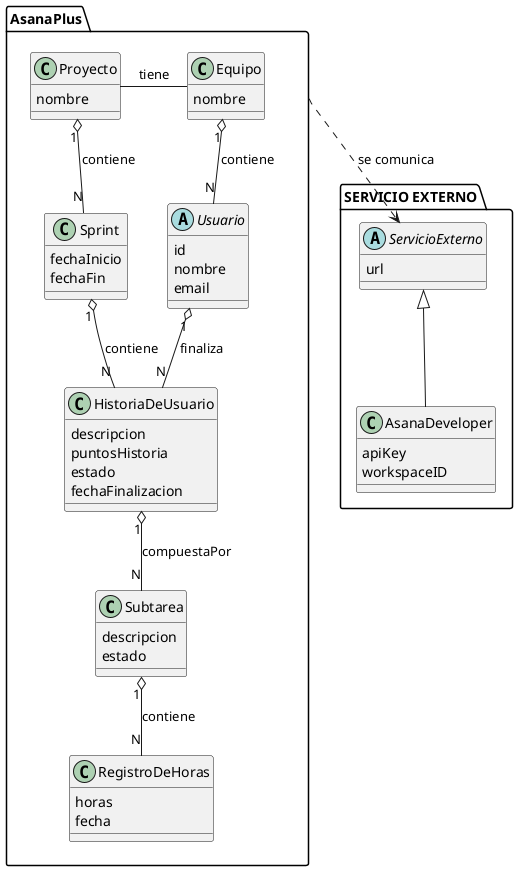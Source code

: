 @startuml
' Asana Plus como plataforma
package "AsanaPlus" {
    abstract class Usuario {
        id
        nombre
        email
    }

    class Proyecto {
        nombre
    }

    class Sprint {
        fechaInicio
        fechaFin
    }

    class HistoriaDeUsuario {
        descripcion
        puntosHistoria
        estado
        fechaFinalizacion
    }

    class Subtarea {
        descripcion
        estado
    }

    class RegistroDeHoras {
        horas
        fecha
    }

    class Equipo {
        nombre
    }

    Proyecto "1" o-- "N" Sprint : contiene
    Sprint "1" o-- "N" HistoriaDeUsuario : contiene
    HistoriaDeUsuario "1" o-- "N" Subtarea : compuestaPor

    Equipo "1" o-- "N" Usuario : contiene
    Equipo -left Proyecto : tiene

    Usuario "1" o-- "N" HistoriaDeUsuario : finaliza
    Subtarea "1" o-- "N" RegistroDeHoras : contiene
}

package "SERVICIO EXTERNO" {
    abstract class ServicioExterno {
        url
    }
    class AsanaDeveloper extends ServicioExterno {
        apiKey
        workspaceID
    }
}

AsanaPlus ..> ServicioExterno : se comunica
@enduml

